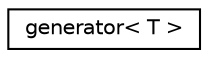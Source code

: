 digraph "Graphical Class Hierarchy"
{
 // LATEX_PDF_SIZE
  edge [fontname="Helvetica",fontsize="10",labelfontname="Helvetica",labelfontsize="10"];
  node [fontname="Helvetica",fontsize="10",shape=record];
  rankdir="LR";
  Node0 [label="generator\< T \>",height=0.2,width=0.4,color="black", fillcolor="white", style="filled",URL="$structgenerator.html",tooltip=" "];
}
